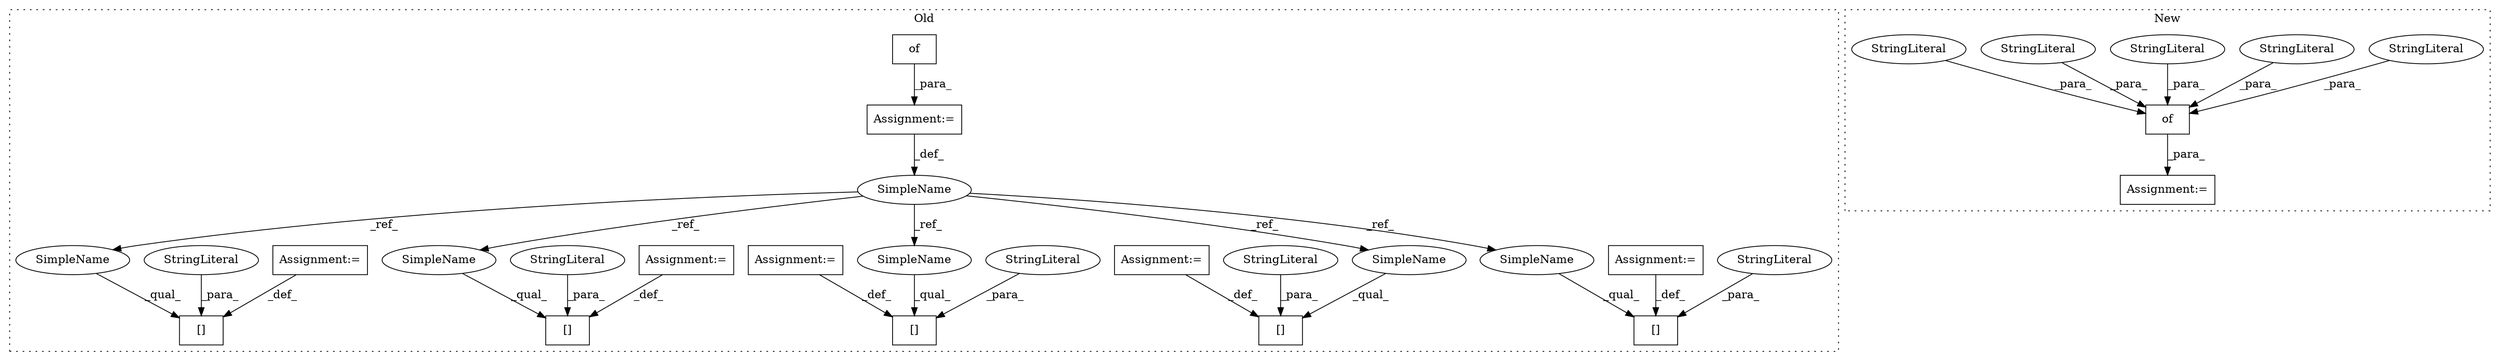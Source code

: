 digraph G {
subgraph cluster0 {
1 [label="[]" a="2" s="17570,17591" l="8,1" shape="box"];
3 [label="StringLiteral" a="45" s="17578" l="13" shape="ellipse"];
7 [label="Assignment:=" a="7" s="17592" l="1" shape="box"];
10 [label="of" a="32" s="17560" l="4" shape="box"];
11 [label="[]" a="2" s="17603,17619" l="8,1" shape="box"];
12 [label="SimpleName" a="42" s="17548" l="7" shape="ellipse"];
13 [label="[]" a="2" s="17662,17677" l="8,1" shape="box"];
14 [label="StringLiteral" a="45" s="17611" l="8" shape="ellipse"];
15 [label="[]" a="2" s="17731,17751" l="8,1" shape="box"];
16 [label="StringLiteral" a="45" s="17670" l="7" shape="ellipse"];
17 [label="[]" a="2" s="17935,17955" l="8,1" shape="box"];
18 [label="StringLiteral" a="45" s="17739" l="12" shape="ellipse"];
19 [label="StringLiteral" a="45" s="17943" l="12" shape="ellipse"];
20 [label="Assignment:=" a="7" s="17555" l="1" shape="box"];
22 [label="Assignment:=" a="7" s="17678" l="1" shape="box"];
23 [label="Assignment:=" a="7" s="17956" l="1" shape="box"];
24 [label="Assignment:=" a="7" s="17752" l="1" shape="box"];
25 [label="Assignment:=" a="7" s="17620" l="1" shape="box"];
26 [label="SimpleName" a="42" s="17662" l="7" shape="ellipse"];
27 [label="SimpleName" a="42" s="17731" l="7" shape="ellipse"];
28 [label="SimpleName" a="42" s="17603" l="7" shape="ellipse"];
29 [label="SimpleName" a="42" s="17570" l="7" shape="ellipse"];
30 [label="SimpleName" a="42" s="17935" l="7" shape="ellipse"];
label = "Old";
style="dotted";
}
subgraph cluster1 {
2 [label="of" a="32" s="15417,15593" l="3,1" shape="box"];
4 [label="StringLiteral" a="45" s="15470" l="7" shape="ellipse"];
5 [label="StringLiteral" a="45" s="15453" l="11" shape="ellipse"];
6 [label="StringLiteral" a="45" s="15420" l="13" shape="ellipse"];
8 [label="StringLiteral" a="45" s="15439" l="8" shape="ellipse"];
9 [label="StringLiteral" a="45" s="15484" l="12" shape="ellipse"];
21 [label="Assignment:=" a="7" s="15412" l="1" shape="box"];
label = "New";
style="dotted";
}
2 -> 21 [label="_para_"];
3 -> 1 [label="_para_"];
4 -> 2 [label="_para_"];
5 -> 2 [label="_para_"];
6 -> 2 [label="_para_"];
7 -> 1 [label="_def_"];
8 -> 2 [label="_para_"];
9 -> 2 [label="_para_"];
10 -> 20 [label="_para_"];
12 -> 26 [label="_ref_"];
12 -> 29 [label="_ref_"];
12 -> 28 [label="_ref_"];
12 -> 27 [label="_ref_"];
12 -> 30 [label="_ref_"];
14 -> 11 [label="_para_"];
16 -> 13 [label="_para_"];
18 -> 15 [label="_para_"];
19 -> 17 [label="_para_"];
20 -> 12 [label="_def_"];
22 -> 13 [label="_def_"];
23 -> 17 [label="_def_"];
24 -> 15 [label="_def_"];
25 -> 11 [label="_def_"];
26 -> 13 [label="_qual_"];
27 -> 15 [label="_qual_"];
28 -> 11 [label="_qual_"];
29 -> 1 [label="_qual_"];
30 -> 17 [label="_qual_"];
}
